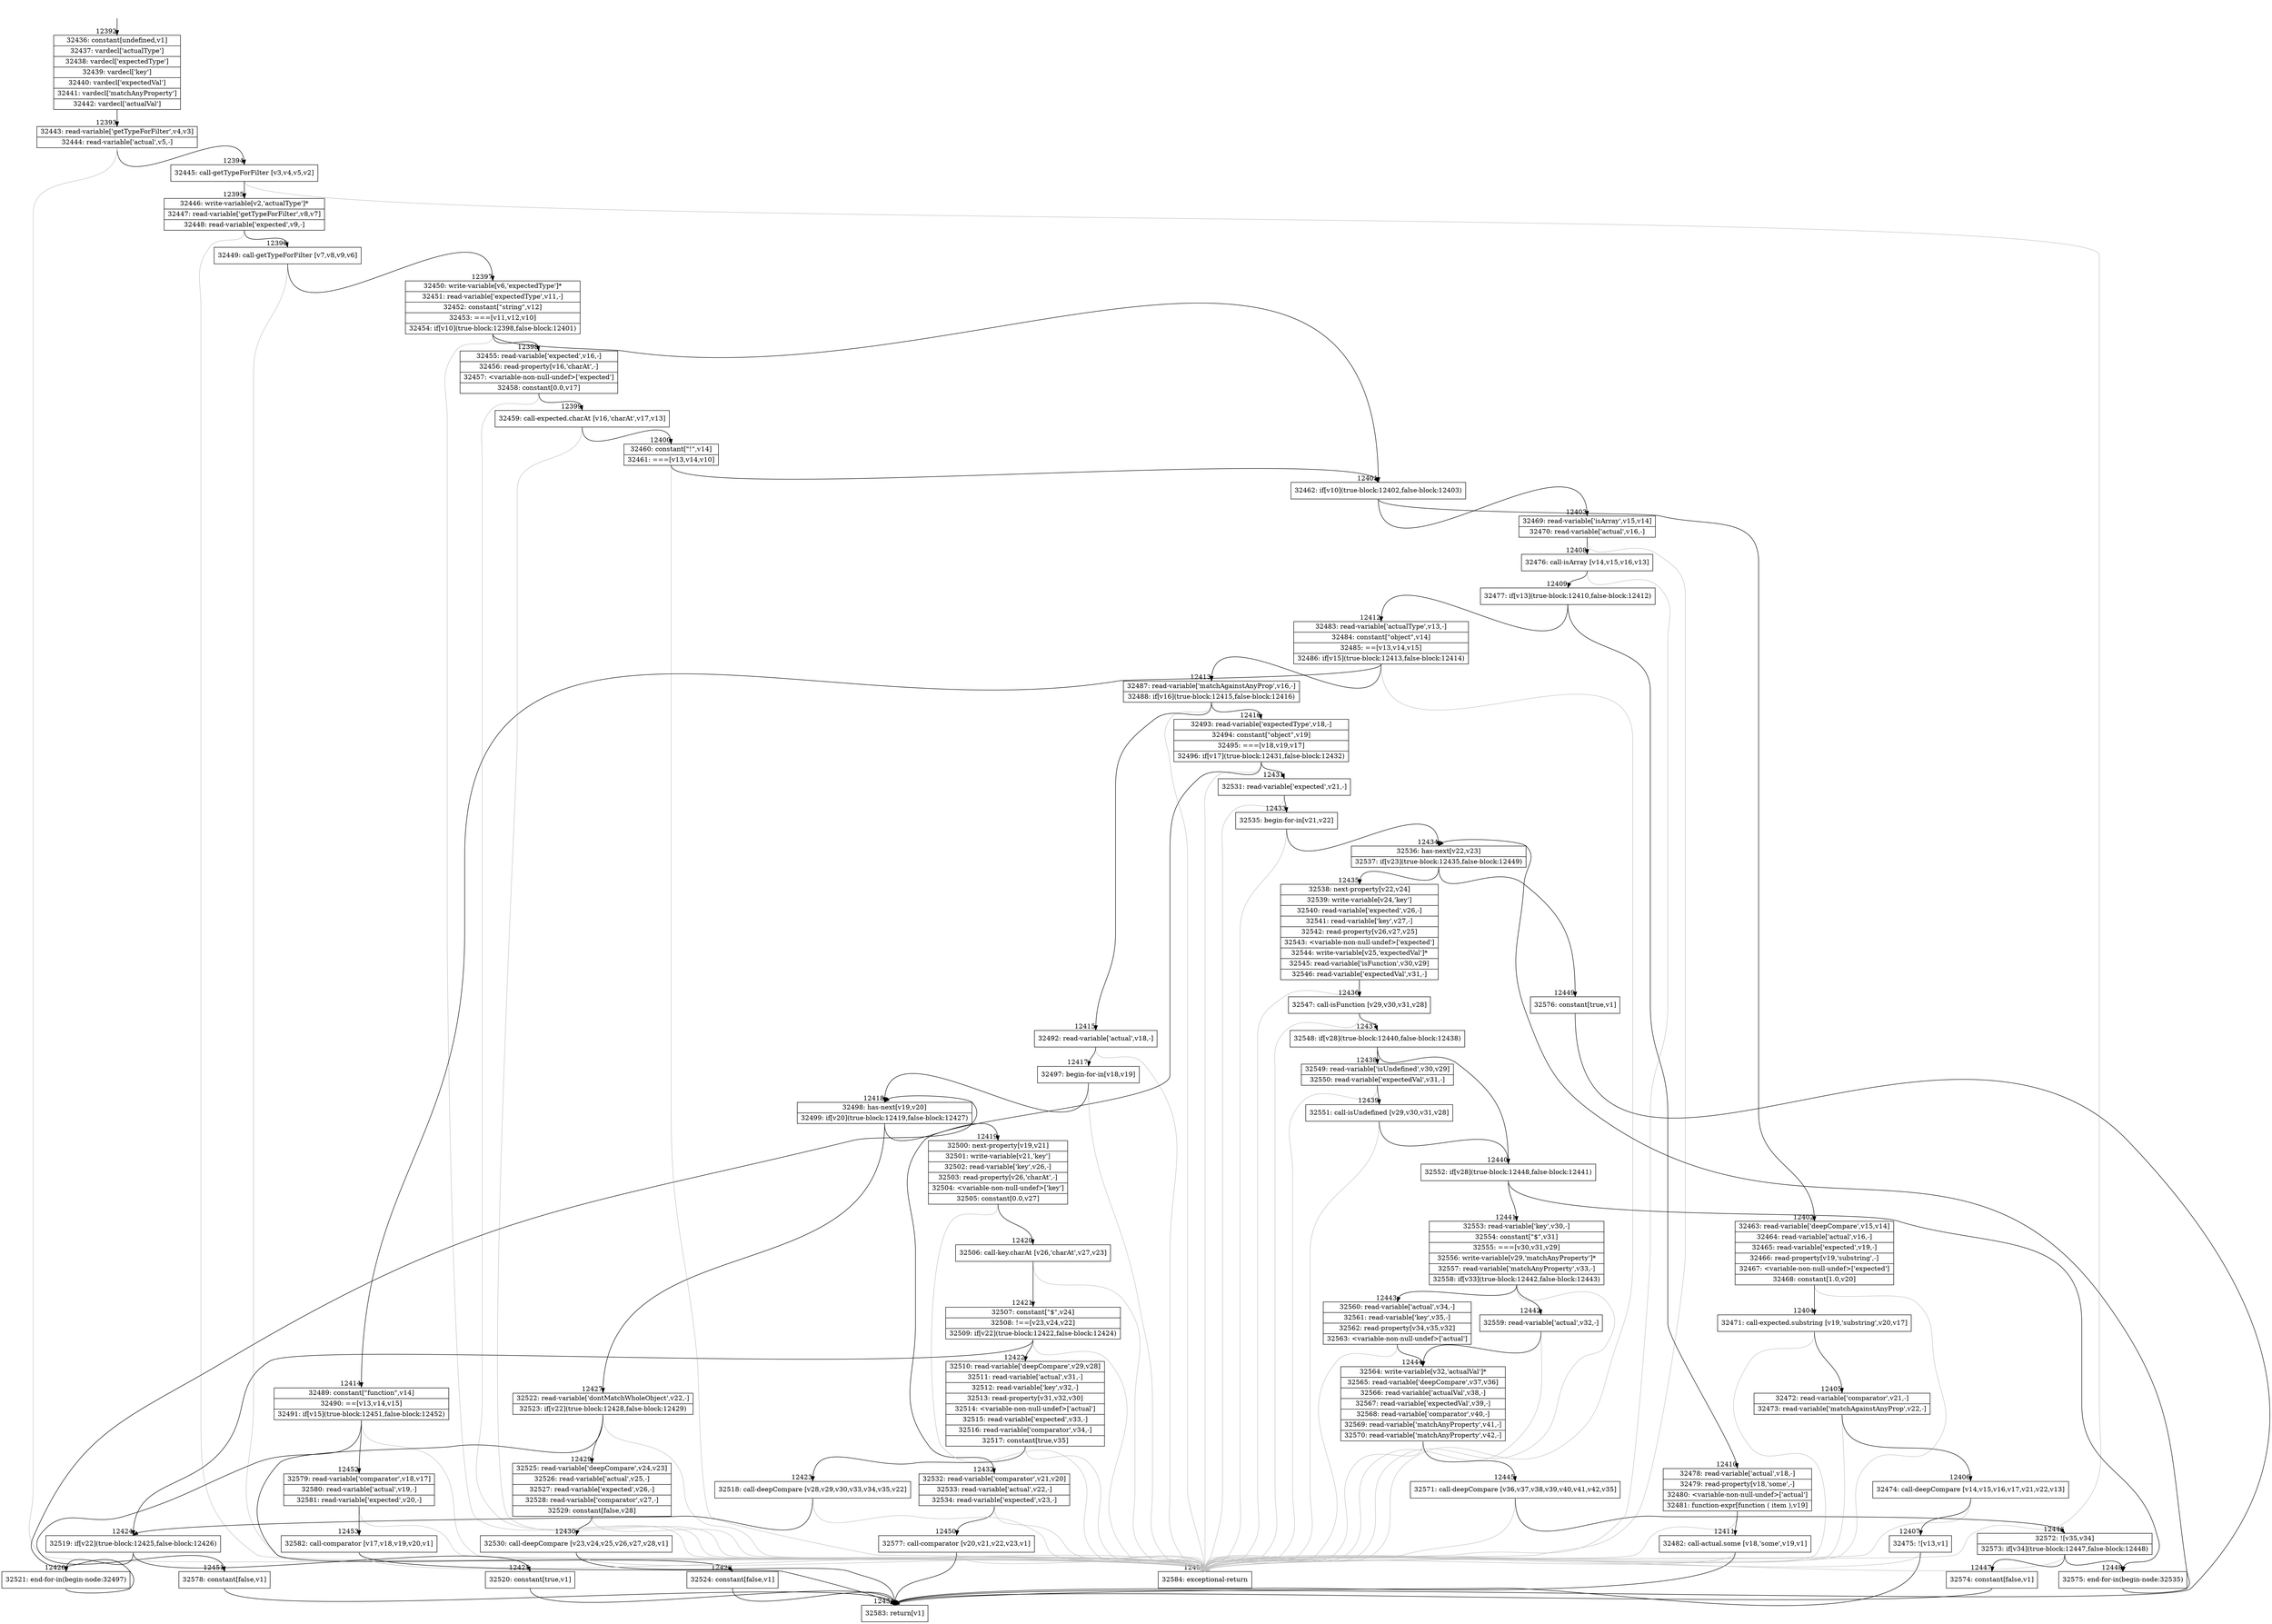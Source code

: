 digraph {
rankdir="TD"
BB_entry963[shape=none,label=""];
BB_entry963 -> BB12392 [tailport=s, headport=n, headlabel="    12392"]
BB12392 [shape=record label="{32436: constant[undefined,v1]|32437: vardecl['actualType']|32438: vardecl['expectedType']|32439: vardecl['key']|32440: vardecl['expectedVal']|32441: vardecl['matchAnyProperty']|32442: vardecl['actualVal']}" ] 
BB12392 -> BB12393 [tailport=s, headport=n, headlabel="      12393"]
BB12393 [shape=record label="{32443: read-variable['getTypeForFilter',v4,v3]|32444: read-variable['actual',v5,-]}" ] 
BB12393 -> BB12394 [tailport=s, headport=n, headlabel="      12394"]
BB12393 -> BB12455 [tailport=s, headport=n, color=gray, headlabel="      12455"]
BB12394 [shape=record label="{32445: call-getTypeForFilter [v3,v4,v5,v2]}" ] 
BB12394 -> BB12395 [tailport=s, headport=n, headlabel="      12395"]
BB12394 -> BB12455 [tailport=s, headport=n, color=gray]
BB12395 [shape=record label="{32446: write-variable[v2,'actualType']*|32447: read-variable['getTypeForFilter',v8,v7]|32448: read-variable['expected',v9,-]}" ] 
BB12395 -> BB12396 [tailport=s, headport=n, headlabel="      12396"]
BB12395 -> BB12455 [tailport=s, headport=n, color=gray]
BB12396 [shape=record label="{32449: call-getTypeForFilter [v7,v8,v9,v6]}" ] 
BB12396 -> BB12397 [tailport=s, headport=n, headlabel="      12397"]
BB12396 -> BB12455 [tailport=s, headport=n, color=gray]
BB12397 [shape=record label="{32450: write-variable[v6,'expectedType']*|32451: read-variable['expectedType',v11,-]|32452: constant[\"string\",v12]|32453: ===[v11,v12,v10]|32454: if[v10](true-block:12398,false-block:12401)}" ] 
BB12397 -> BB12401 [tailport=s, headport=n, headlabel="      12401"]
BB12397 -> BB12398 [tailport=s, headport=n, headlabel="      12398"]
BB12397 -> BB12455 [tailport=s, headport=n, color=gray]
BB12398 [shape=record label="{32455: read-variable['expected',v16,-]|32456: read-property[v16,'charAt',-]|32457: \<variable-non-null-undef\>['expected']|32458: constant[0.0,v17]}" ] 
BB12398 -> BB12399 [tailport=s, headport=n, headlabel="      12399"]
BB12398 -> BB12455 [tailport=s, headport=n, color=gray]
BB12399 [shape=record label="{32459: call-expected.charAt [v16,'charAt',v17,v13]}" ] 
BB12399 -> BB12400 [tailport=s, headport=n, headlabel="      12400"]
BB12399 -> BB12455 [tailport=s, headport=n, color=gray]
BB12400 [shape=record label="{32460: constant[\"!\",v14]|32461: ===[v13,v14,v10]}" ] 
BB12400 -> BB12401 [tailport=s, headport=n]
BB12400 -> BB12455 [tailport=s, headport=n, color=gray]
BB12401 [shape=record label="{32462: if[v10](true-block:12402,false-block:12403)}" ] 
BB12401 -> BB12402 [tailport=s, headport=n, headlabel="      12402"]
BB12401 -> BB12403 [tailport=s, headport=n, headlabel="      12403"]
BB12402 [shape=record label="{32463: read-variable['deepCompare',v15,v14]|32464: read-variable['actual',v16,-]|32465: read-variable['expected',v19,-]|32466: read-property[v19,'substring',-]|32467: \<variable-non-null-undef\>['expected']|32468: constant[1.0,v20]}" ] 
BB12402 -> BB12404 [tailport=s, headport=n, headlabel="      12404"]
BB12402 -> BB12455 [tailport=s, headport=n, color=gray]
BB12403 [shape=record label="{32469: read-variable['isArray',v15,v14]|32470: read-variable['actual',v16,-]}" ] 
BB12403 -> BB12408 [tailport=s, headport=n, headlabel="      12408"]
BB12403 -> BB12455 [tailport=s, headport=n, color=gray]
BB12404 [shape=record label="{32471: call-expected.substring [v19,'substring',v20,v17]}" ] 
BB12404 -> BB12405 [tailport=s, headport=n, headlabel="      12405"]
BB12404 -> BB12455 [tailport=s, headport=n, color=gray]
BB12405 [shape=record label="{32472: read-variable['comparator',v21,-]|32473: read-variable['matchAgainstAnyProp',v22,-]}" ] 
BB12405 -> BB12406 [tailport=s, headport=n, headlabel="      12406"]
BB12405 -> BB12455 [tailport=s, headport=n, color=gray]
BB12406 [shape=record label="{32474: call-deepCompare [v14,v15,v16,v17,v21,v22,v13]}" ] 
BB12406 -> BB12407 [tailport=s, headport=n, headlabel="      12407"]
BB12406 -> BB12455 [tailport=s, headport=n, color=gray]
BB12407 [shape=record label="{32475: ![v13,v1]}" ] 
BB12407 -> BB12454 [tailport=s, headport=n, headlabel="      12454"]
BB12407 -> BB12455 [tailport=s, headport=n, color=gray]
BB12408 [shape=record label="{32476: call-isArray [v14,v15,v16,v13]}" ] 
BB12408 -> BB12409 [tailport=s, headport=n, headlabel="      12409"]
BB12408 -> BB12455 [tailport=s, headport=n, color=gray]
BB12409 [shape=record label="{32477: if[v13](true-block:12410,false-block:12412)}" ] 
BB12409 -> BB12410 [tailport=s, headport=n, headlabel="      12410"]
BB12409 -> BB12412 [tailport=s, headport=n, headlabel="      12412"]
BB12410 [shape=record label="{32478: read-variable['actual',v18,-]|32479: read-property[v18,'some',-]|32480: \<variable-non-null-undef\>['actual']|32481: function-expr[function ( item ),v19]}" ] 
BB12410 -> BB12411 [tailport=s, headport=n, headlabel="      12411"]
BB12410 -> BB12455 [tailport=s, headport=n, color=gray]
BB12411 [shape=record label="{32482: call-actual.some [v18,'some',v19,v1]}" ] 
BB12411 -> BB12454 [tailport=s, headport=n]
BB12411 -> BB12455 [tailport=s, headport=n, color=gray]
BB12412 [shape=record label="{32483: read-variable['actualType',v13,-]|32484: constant[\"object\",v14]|32485: ==[v13,v14,v15]|32486: if[v15](true-block:12413,false-block:12414)}" ] 
BB12412 -> BB12413 [tailport=s, headport=n, headlabel="      12413"]
BB12412 -> BB12414 [tailport=s, headport=n, headlabel="      12414"]
BB12412 -> BB12455 [tailport=s, headport=n, color=gray]
BB12413 [shape=record label="{32487: read-variable['matchAgainstAnyProp',v16,-]|32488: if[v16](true-block:12415,false-block:12416)}" ] 
BB12413 -> BB12415 [tailport=s, headport=n, headlabel="      12415"]
BB12413 -> BB12416 [tailport=s, headport=n, headlabel="      12416"]
BB12413 -> BB12455 [tailport=s, headport=n, color=gray]
BB12414 [shape=record label="{32489: constant[\"function\",v14]|32490: ==[v13,v14,v15]|32491: if[v15](true-block:12451,false-block:12452)}" ] 
BB12414 -> BB12451 [tailport=s, headport=n, headlabel="      12451"]
BB12414 -> BB12452 [tailport=s, headport=n, headlabel="      12452"]
BB12414 -> BB12455 [tailport=s, headport=n, color=gray]
BB12415 [shape=record label="{32492: read-variable['actual',v18,-]}" ] 
BB12415 -> BB12417 [tailport=s, headport=n, headlabel="      12417"]
BB12415 -> BB12455 [tailport=s, headport=n, color=gray]
BB12416 [shape=record label="{32493: read-variable['expectedType',v18,-]|32494: constant[\"object\",v19]|32495: ===[v18,v19,v17]|32496: if[v17](true-block:12431,false-block:12432)}" ] 
BB12416 -> BB12431 [tailport=s, headport=n, headlabel="      12431"]
BB12416 -> BB12432 [tailport=s, headport=n, headlabel="      12432"]
BB12416 -> BB12455 [tailport=s, headport=n, color=gray]
BB12417 [shape=record label="{32497: begin-for-in[v18,v19]}" ] 
BB12417 -> BB12418 [tailport=s, headport=n, headlabel="      12418"]
BB12417 -> BB12455 [tailport=s, headport=n, color=gray]
BB12418 [shape=record label="{32498: has-next[v19,v20]|32499: if[v20](true-block:12419,false-block:12427)}" ] 
BB12418 -> BB12419 [tailport=s, headport=n, headlabel="      12419"]
BB12418 -> BB12427 [tailport=s, headport=n, headlabel="      12427"]
BB12419 [shape=record label="{32500: next-property[v19,v21]|32501: write-variable[v21,'key']|32502: read-variable['key',v26,-]|32503: read-property[v26,'charAt',-]|32504: \<variable-non-null-undef\>['key']|32505: constant[0.0,v27]}" ] 
BB12419 -> BB12420 [tailport=s, headport=n, headlabel="      12420"]
BB12419 -> BB12455 [tailport=s, headport=n, color=gray]
BB12420 [shape=record label="{32506: call-key.charAt [v26,'charAt',v27,v23]}" ] 
BB12420 -> BB12421 [tailport=s, headport=n, headlabel="      12421"]
BB12420 -> BB12455 [tailport=s, headport=n, color=gray]
BB12421 [shape=record label="{32507: constant[\"$\",v24]|32508: !==[v23,v24,v22]|32509: if[v22](true-block:12422,false-block:12424)}" ] 
BB12421 -> BB12424 [tailport=s, headport=n, headlabel="      12424"]
BB12421 -> BB12422 [tailport=s, headport=n, headlabel="      12422"]
BB12421 -> BB12455 [tailport=s, headport=n, color=gray]
BB12422 [shape=record label="{32510: read-variable['deepCompare',v29,v28]|32511: read-variable['actual',v31,-]|32512: read-variable['key',v32,-]|32513: read-property[v31,v32,v30]|32514: \<variable-non-null-undef\>['actual']|32515: read-variable['expected',v33,-]|32516: read-variable['comparator',v34,-]|32517: constant[true,v35]}" ] 
BB12422 -> BB12423 [tailport=s, headport=n, headlabel="      12423"]
BB12422 -> BB12455 [tailport=s, headport=n, color=gray]
BB12423 [shape=record label="{32518: call-deepCompare [v28,v29,v30,v33,v34,v35,v22]}" ] 
BB12423 -> BB12424 [tailport=s, headport=n]
BB12423 -> BB12455 [tailport=s, headport=n, color=gray]
BB12424 [shape=record label="{32519: if[v22](true-block:12425,false-block:12426)}" ] 
BB12424 -> BB12425 [tailport=s, headport=n, headlabel="      12425"]
BB12424 -> BB12426 [tailport=s, headport=n, headlabel="      12426"]
BB12425 [shape=record label="{32520: constant[true,v1]}" ] 
BB12425 -> BB12454 [tailport=s, headport=n]
BB12426 [shape=record label="{32521: end-for-in(begin-node:32497)}" ] 
BB12426 -> BB12418 [tailport=s, headport=n]
BB12427 [shape=record label="{32522: read-variable['dontMatchWholeObject',v22,-]|32523: if[v22](true-block:12428,false-block:12429)}" ] 
BB12427 -> BB12428 [tailport=s, headport=n, headlabel="      12428"]
BB12427 -> BB12429 [tailport=s, headport=n, headlabel="      12429"]
BB12427 -> BB12455 [tailport=s, headport=n, color=gray]
BB12428 [shape=record label="{32524: constant[false,v1]}" ] 
BB12428 -> BB12454 [tailport=s, headport=n]
BB12429 [shape=record label="{32525: read-variable['deepCompare',v24,v23]|32526: read-variable['actual',v25,-]|32527: read-variable['expected',v26,-]|32528: read-variable['comparator',v27,-]|32529: constant[false,v28]}" ] 
BB12429 -> BB12430 [tailport=s, headport=n, headlabel="      12430"]
BB12429 -> BB12455 [tailport=s, headport=n, color=gray]
BB12430 [shape=record label="{32530: call-deepCompare [v23,v24,v25,v26,v27,v28,v1]}" ] 
BB12430 -> BB12454 [tailport=s, headport=n]
BB12430 -> BB12455 [tailport=s, headport=n, color=gray]
BB12431 [shape=record label="{32531: read-variable['expected',v21,-]}" ] 
BB12431 -> BB12433 [tailport=s, headport=n, headlabel="      12433"]
BB12431 -> BB12455 [tailport=s, headport=n, color=gray]
BB12432 [shape=record label="{32532: read-variable['comparator',v21,v20]|32533: read-variable['actual',v22,-]|32534: read-variable['expected',v23,-]}" ] 
BB12432 -> BB12450 [tailport=s, headport=n, headlabel="      12450"]
BB12432 -> BB12455 [tailport=s, headport=n, color=gray]
BB12433 [shape=record label="{32535: begin-for-in[v21,v22]}" ] 
BB12433 -> BB12434 [tailport=s, headport=n, headlabel="      12434"]
BB12433 -> BB12455 [tailport=s, headport=n, color=gray]
BB12434 [shape=record label="{32536: has-next[v22,v23]|32537: if[v23](true-block:12435,false-block:12449)}" ] 
BB12434 -> BB12435 [tailport=s, headport=n, headlabel="      12435"]
BB12434 -> BB12449 [tailport=s, headport=n, headlabel="      12449"]
BB12435 [shape=record label="{32538: next-property[v22,v24]|32539: write-variable[v24,'key']|32540: read-variable['expected',v26,-]|32541: read-variable['key',v27,-]|32542: read-property[v26,v27,v25]|32543: \<variable-non-null-undef\>['expected']|32544: write-variable[v25,'expectedVal']*|32545: read-variable['isFunction',v30,v29]|32546: read-variable['expectedVal',v31,-]}" ] 
BB12435 -> BB12436 [tailport=s, headport=n, headlabel="      12436"]
BB12435 -> BB12455 [tailport=s, headport=n, color=gray]
BB12436 [shape=record label="{32547: call-isFunction [v29,v30,v31,v28]}" ] 
BB12436 -> BB12437 [tailport=s, headport=n, headlabel="      12437"]
BB12436 -> BB12455 [tailport=s, headport=n, color=gray]
BB12437 [shape=record label="{32548: if[v28](true-block:12440,false-block:12438)}" ] 
BB12437 -> BB12440 [tailport=s, headport=n, headlabel="      12440"]
BB12437 -> BB12438 [tailport=s, headport=n, headlabel="      12438"]
BB12438 [shape=record label="{32549: read-variable['isUndefined',v30,v29]|32550: read-variable['expectedVal',v31,-]}" ] 
BB12438 -> BB12439 [tailport=s, headport=n, headlabel="      12439"]
BB12438 -> BB12455 [tailport=s, headport=n, color=gray]
BB12439 [shape=record label="{32551: call-isUndefined [v29,v30,v31,v28]}" ] 
BB12439 -> BB12440 [tailport=s, headport=n]
BB12439 -> BB12455 [tailport=s, headport=n, color=gray]
BB12440 [shape=record label="{32552: if[v28](true-block:12448,false-block:12441)}" ] 
BB12440 -> BB12448 [tailport=s, headport=n, headlabel="      12448"]
BB12440 -> BB12441 [tailport=s, headport=n, headlabel="      12441"]
BB12441 [shape=record label="{32553: read-variable['key',v30,-]|32554: constant[\"$\",v31]|32555: ===[v30,v31,v29]|32556: write-variable[v29,'matchAnyProperty']*|32557: read-variable['matchAnyProperty',v33,-]|32558: if[v33](true-block:12442,false-block:12443)}" ] 
BB12441 -> BB12442 [tailport=s, headport=n, headlabel="      12442"]
BB12441 -> BB12443 [tailport=s, headport=n, headlabel="      12443"]
BB12441 -> BB12455 [tailport=s, headport=n, color=gray]
BB12442 [shape=record label="{32559: read-variable['actual',v32,-]}" ] 
BB12442 -> BB12444 [tailport=s, headport=n, headlabel="      12444"]
BB12442 -> BB12455 [tailport=s, headport=n, color=gray]
BB12443 [shape=record label="{32560: read-variable['actual',v34,-]|32561: read-variable['key',v35,-]|32562: read-property[v34,v35,v32]|32563: \<variable-non-null-undef\>['actual']}" ] 
BB12443 -> BB12444 [tailport=s, headport=n]
BB12443 -> BB12455 [tailport=s, headport=n, color=gray]
BB12444 [shape=record label="{32564: write-variable[v32,'actualVal']*|32565: read-variable['deepCompare',v37,v36]|32566: read-variable['actualVal',v38,-]|32567: read-variable['expectedVal',v39,-]|32568: read-variable['comparator',v40,-]|32569: read-variable['matchAnyProperty',v41,-]|32570: read-variable['matchAnyProperty',v42,-]}" ] 
BB12444 -> BB12445 [tailport=s, headport=n, headlabel="      12445"]
BB12444 -> BB12455 [tailport=s, headport=n, color=gray]
BB12445 [shape=record label="{32571: call-deepCompare [v36,v37,v38,v39,v40,v41,v42,v35]}" ] 
BB12445 -> BB12446 [tailport=s, headport=n, headlabel="      12446"]
BB12445 -> BB12455 [tailport=s, headport=n, color=gray]
BB12446 [shape=record label="{32572: ![v35,v34]|32573: if[v34](true-block:12447,false-block:12448)}" ] 
BB12446 -> BB12447 [tailport=s, headport=n, headlabel="      12447"]
BB12446 -> BB12448 [tailport=s, headport=n]
BB12446 -> BB12455 [tailport=s, headport=n, color=gray]
BB12447 [shape=record label="{32574: constant[false,v1]}" ] 
BB12447 -> BB12454 [tailport=s, headport=n]
BB12448 [shape=record label="{32575: end-for-in(begin-node:32535)}" ] 
BB12448 -> BB12434 [tailport=s, headport=n]
BB12449 [shape=record label="{32576: constant[true,v1]}" ] 
BB12449 -> BB12454 [tailport=s, headport=n]
BB12450 [shape=record label="{32577: call-comparator [v20,v21,v22,v23,v1]}" ] 
BB12450 -> BB12454 [tailport=s, headport=n]
BB12450 -> BB12455 [tailport=s, headport=n, color=gray]
BB12451 [shape=record label="{32578: constant[false,v1]}" ] 
BB12451 -> BB12454 [tailport=s, headport=n]
BB12452 [shape=record label="{32579: read-variable['comparator',v18,v17]|32580: read-variable['actual',v19,-]|32581: read-variable['expected',v20,-]}" ] 
BB12452 -> BB12453 [tailport=s, headport=n, headlabel="      12453"]
BB12452 -> BB12455 [tailport=s, headport=n, color=gray]
BB12453 [shape=record label="{32582: call-comparator [v17,v18,v19,v20,v1]}" ] 
BB12453 -> BB12454 [tailport=s, headport=n]
BB12453 -> BB12455 [tailport=s, headport=n, color=gray]
BB12454 [shape=record label="{32583: return[v1]}" ] 
BB12455 [shape=record label="{32584: exceptional-return}" ] 
//#$~ 18366
}
